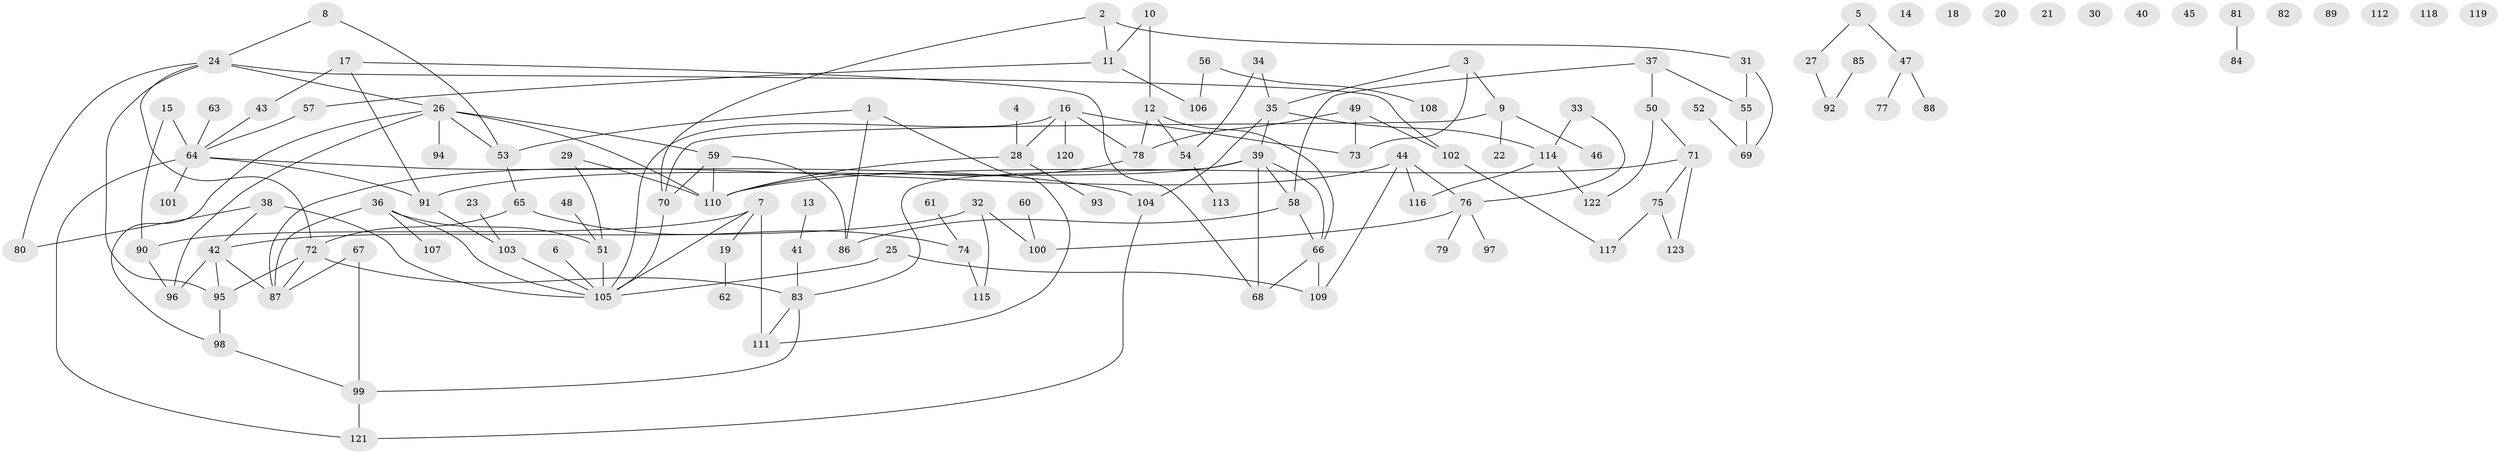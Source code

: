 // coarse degree distribution, {4: 0.10344827586206896, 5: 0.06896551724137931, 3: 0.1839080459770115, 2: 0.1839080459770115, 1: 0.20689655172413793, 10: 0.011494252873563218, 6: 0.034482758620689655, 0: 0.14942528735632185, 7: 0.04597701149425287, 8: 0.011494252873563218}
// Generated by graph-tools (version 1.1) at 2025/41/03/06/25 10:41:25]
// undirected, 123 vertices, 158 edges
graph export_dot {
graph [start="1"]
  node [color=gray90,style=filled];
  1;
  2;
  3;
  4;
  5;
  6;
  7;
  8;
  9;
  10;
  11;
  12;
  13;
  14;
  15;
  16;
  17;
  18;
  19;
  20;
  21;
  22;
  23;
  24;
  25;
  26;
  27;
  28;
  29;
  30;
  31;
  32;
  33;
  34;
  35;
  36;
  37;
  38;
  39;
  40;
  41;
  42;
  43;
  44;
  45;
  46;
  47;
  48;
  49;
  50;
  51;
  52;
  53;
  54;
  55;
  56;
  57;
  58;
  59;
  60;
  61;
  62;
  63;
  64;
  65;
  66;
  67;
  68;
  69;
  70;
  71;
  72;
  73;
  74;
  75;
  76;
  77;
  78;
  79;
  80;
  81;
  82;
  83;
  84;
  85;
  86;
  87;
  88;
  89;
  90;
  91;
  92;
  93;
  94;
  95;
  96;
  97;
  98;
  99;
  100;
  101;
  102;
  103;
  104;
  105;
  106;
  107;
  108;
  109;
  110;
  111;
  112;
  113;
  114;
  115;
  116;
  117;
  118;
  119;
  120;
  121;
  122;
  123;
  1 -- 53;
  1 -- 86;
  1 -- 111;
  2 -- 11;
  2 -- 31;
  2 -- 70;
  3 -- 9;
  3 -- 35;
  3 -- 73;
  4 -- 28;
  5 -- 27;
  5 -- 47;
  6 -- 105;
  7 -- 19;
  7 -- 90;
  7 -- 105;
  7 -- 111;
  8 -- 24;
  8 -- 53;
  9 -- 22;
  9 -- 46;
  9 -- 70;
  10 -- 11;
  10 -- 12;
  11 -- 57;
  11 -- 106;
  12 -- 54;
  12 -- 66;
  12 -- 78;
  13 -- 41;
  15 -- 64;
  15 -- 90;
  16 -- 28;
  16 -- 73;
  16 -- 78;
  16 -- 105;
  16 -- 120;
  17 -- 43;
  17 -- 68;
  17 -- 91;
  19 -- 62;
  23 -- 103;
  24 -- 26;
  24 -- 72;
  24 -- 80;
  24 -- 95;
  24 -- 102;
  25 -- 105;
  25 -- 109;
  26 -- 53;
  26 -- 59;
  26 -- 94;
  26 -- 96;
  26 -- 98;
  26 -- 110;
  27 -- 92;
  28 -- 93;
  28 -- 110;
  29 -- 51;
  29 -- 110;
  31 -- 55;
  31 -- 69;
  32 -- 42;
  32 -- 100;
  32 -- 115;
  33 -- 76;
  33 -- 114;
  34 -- 35;
  34 -- 54;
  35 -- 39;
  35 -- 104;
  35 -- 114;
  36 -- 51;
  36 -- 87;
  36 -- 105;
  36 -- 107;
  37 -- 50;
  37 -- 55;
  37 -- 58;
  38 -- 42;
  38 -- 80;
  38 -- 105;
  39 -- 58;
  39 -- 66;
  39 -- 68;
  39 -- 83;
  39 -- 91;
  41 -- 83;
  42 -- 87;
  42 -- 95;
  42 -- 96;
  43 -- 64;
  44 -- 76;
  44 -- 87;
  44 -- 109;
  44 -- 116;
  47 -- 77;
  47 -- 88;
  48 -- 51;
  49 -- 73;
  49 -- 78;
  49 -- 102;
  50 -- 71;
  50 -- 122;
  51 -- 105;
  52 -- 69;
  53 -- 65;
  54 -- 113;
  55 -- 69;
  56 -- 106;
  56 -- 108;
  57 -- 64;
  58 -- 66;
  58 -- 86;
  59 -- 70;
  59 -- 86;
  59 -- 110;
  60 -- 100;
  61 -- 74;
  63 -- 64;
  64 -- 91;
  64 -- 101;
  64 -- 104;
  64 -- 121;
  65 -- 72;
  65 -- 74;
  66 -- 68;
  66 -- 109;
  67 -- 87;
  67 -- 99;
  70 -- 105;
  71 -- 75;
  71 -- 110;
  71 -- 123;
  72 -- 83;
  72 -- 87;
  72 -- 95;
  74 -- 115;
  75 -- 117;
  75 -- 123;
  76 -- 79;
  76 -- 97;
  76 -- 100;
  78 -- 110;
  81 -- 84;
  83 -- 99;
  83 -- 111;
  85 -- 92;
  90 -- 96;
  91 -- 103;
  95 -- 98;
  98 -- 99;
  99 -- 121;
  102 -- 117;
  103 -- 105;
  104 -- 121;
  114 -- 116;
  114 -- 122;
}
